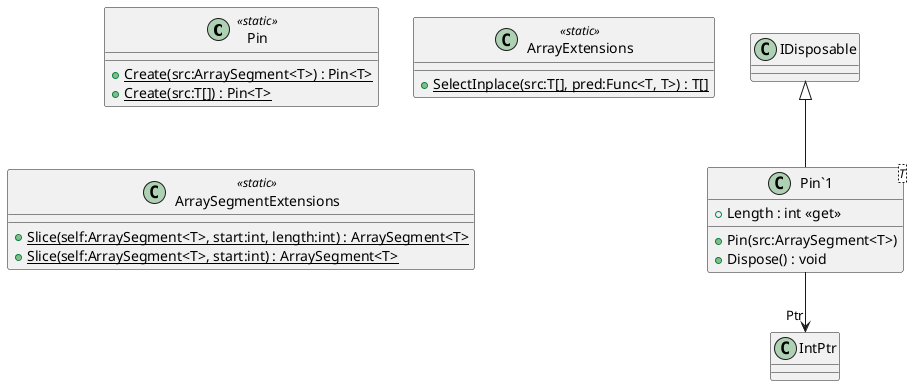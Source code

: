 @startuml
class Pin <<static>> {
    + {static} Create(src:ArraySegment<T>) : Pin<T>
    + {static} Create(src:T[]) : Pin<T>
}
class "Pin`1"<T> {
    + Length : int <<get>>
    + Pin(src:ArraySegment<T>)
    + Dispose() : void
}
class ArrayExtensions <<static>> {
    + {static} SelectInplace(src:T[], pred:Func<T, T>) : T[]
}
class ArraySegmentExtensions <<static>> {
    + {static} Slice(self:ArraySegment<T>, start:int, length:int) : ArraySegment<T>
    + {static} Slice(self:ArraySegment<T>, start:int) : ArraySegment<T>
}
IDisposable <|-- "Pin`1"
"Pin`1" --> "Ptr" IntPtr
@enduml
